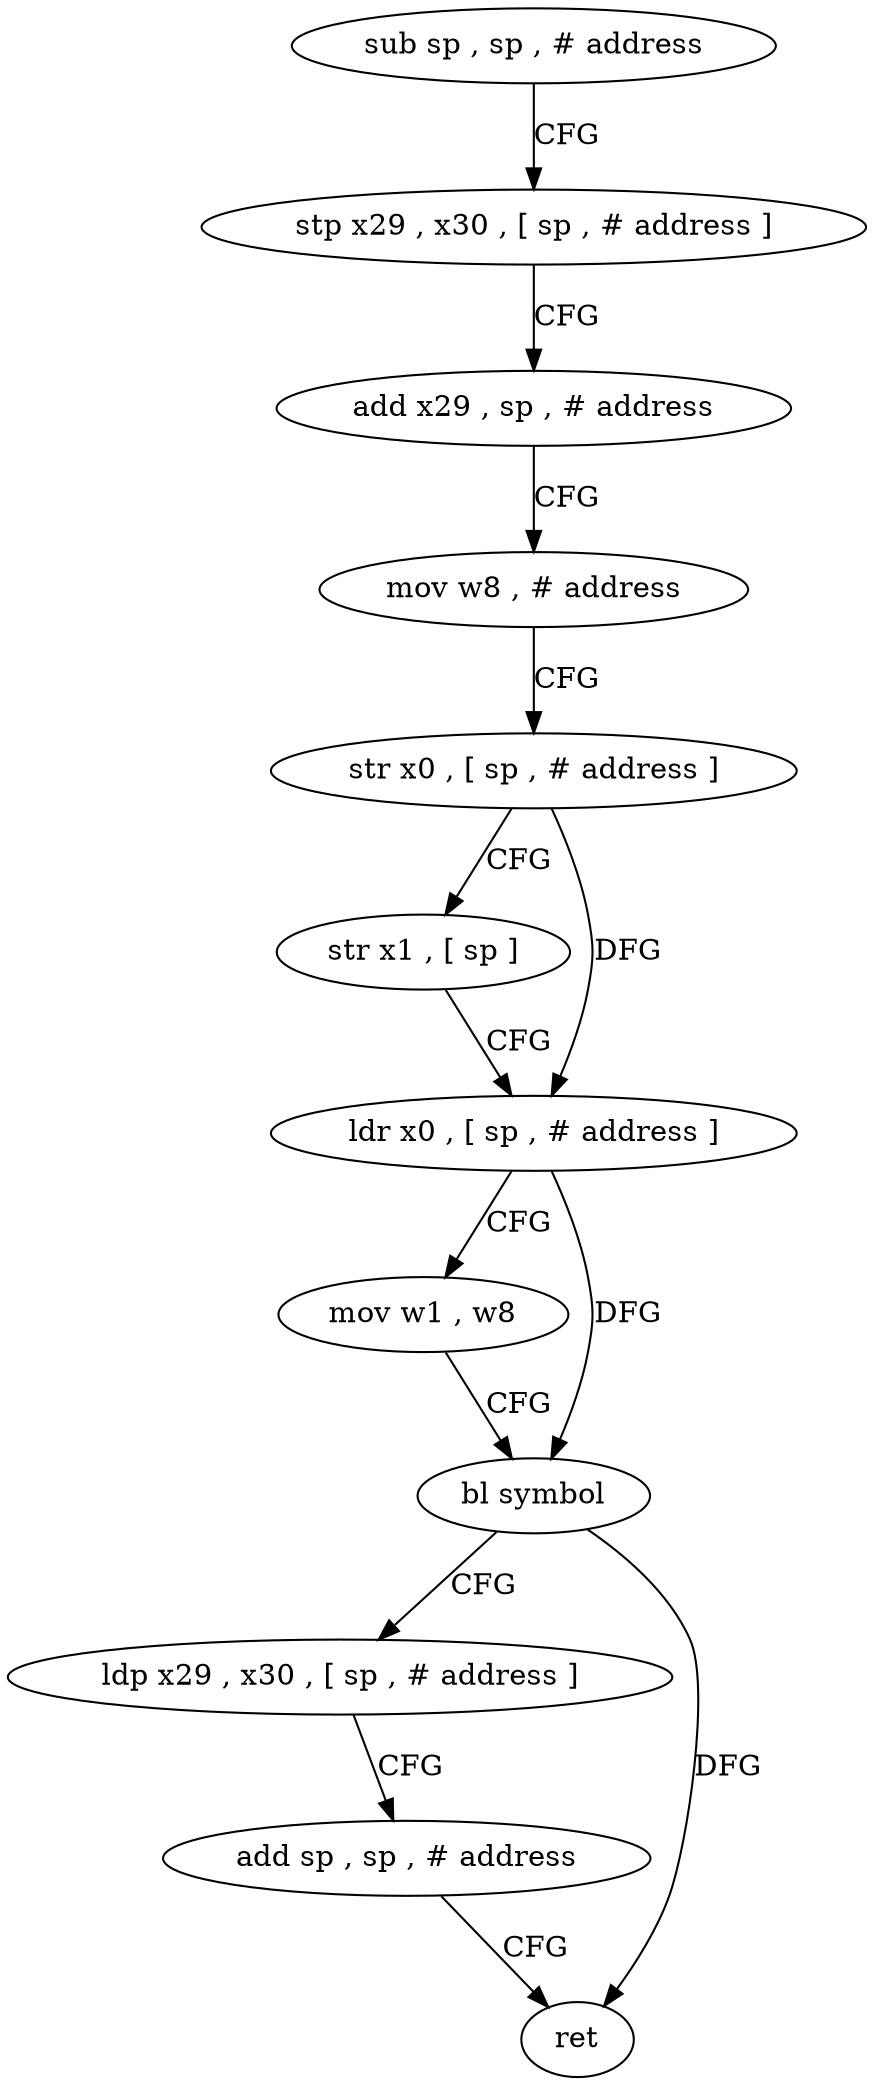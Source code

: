 digraph "func" {
"4287892" [label = "sub sp , sp , # address" ]
"4287896" [label = "stp x29 , x30 , [ sp , # address ]" ]
"4287900" [label = "add x29 , sp , # address" ]
"4287904" [label = "mov w8 , # address" ]
"4287908" [label = "str x0 , [ sp , # address ]" ]
"4287912" [label = "str x1 , [ sp ]" ]
"4287916" [label = "ldr x0 , [ sp , # address ]" ]
"4287920" [label = "mov w1 , w8" ]
"4287924" [label = "bl symbol" ]
"4287928" [label = "ldp x29 , x30 , [ sp , # address ]" ]
"4287932" [label = "add sp , sp , # address" ]
"4287936" [label = "ret" ]
"4287892" -> "4287896" [ label = "CFG" ]
"4287896" -> "4287900" [ label = "CFG" ]
"4287900" -> "4287904" [ label = "CFG" ]
"4287904" -> "4287908" [ label = "CFG" ]
"4287908" -> "4287912" [ label = "CFG" ]
"4287908" -> "4287916" [ label = "DFG" ]
"4287912" -> "4287916" [ label = "CFG" ]
"4287916" -> "4287920" [ label = "CFG" ]
"4287916" -> "4287924" [ label = "DFG" ]
"4287920" -> "4287924" [ label = "CFG" ]
"4287924" -> "4287928" [ label = "CFG" ]
"4287924" -> "4287936" [ label = "DFG" ]
"4287928" -> "4287932" [ label = "CFG" ]
"4287932" -> "4287936" [ label = "CFG" ]
}
